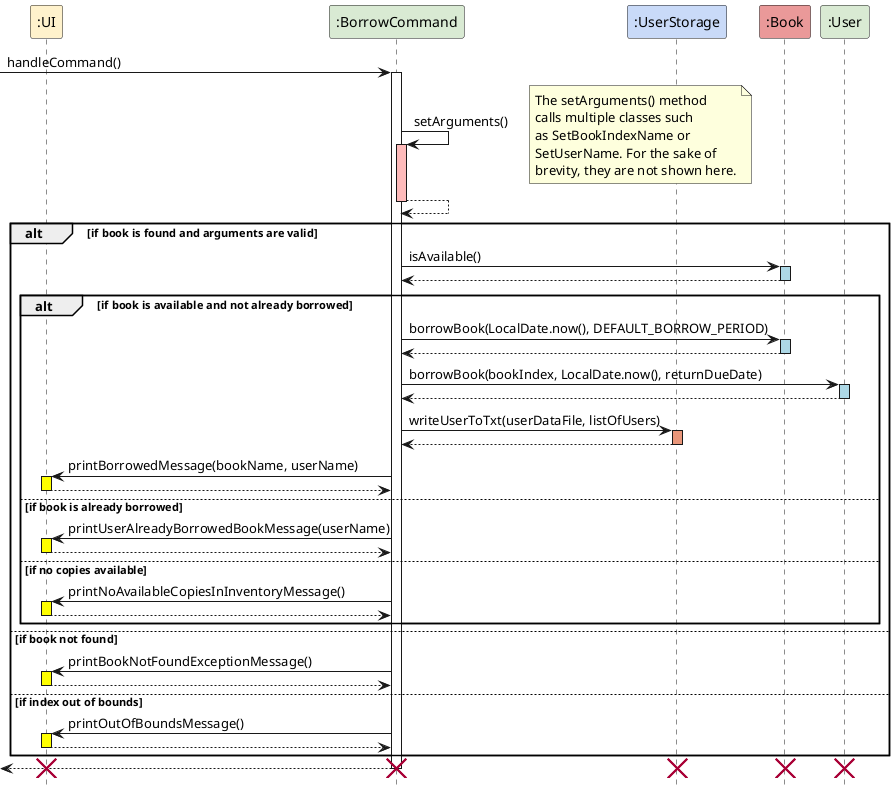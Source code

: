 @startuml
' Define colors using preprocessor directives
!define UI_COLOR #FFF2CC
!define BORROW_COLOR #D9EAD3
!define USERSTORAGE_COLOR #C9DAF8
!define BOOK_COLOR #EA9999
!define USER_COLOR #D9EAD3

hide footbox

participant ":UI" as Ui UI_COLOR
participant ":BorrowCommand" as borCmd BORROW_COLOR
participant ":UserStorage" as uStorage USERSTORAGE_COLOR
participant ":Book" as book BOOK_COLOR
participant ":User" as user USER_COLOR

[-> borCmd : handleCommand()
activate borCmd

borCmd -> borCmd : setArguments()
note right
    The setArguments() method
    calls multiple classes such
    as SetBookIndexName or
    SetUserName. For the sake of
    brevity, they are not shown here.
end note
activate borCmd #FFBBBB
borCmd --> borCmd
deactivate borCmd

alt if book is found and arguments are valid
    borCmd -> book : isAvailable()
    activate book #ADD8E6
    book --> borCmd
    deactivate book

    alt if book is available and not already borrowed
        borCmd -> book : borrowBook(LocalDate.now(), DEFAULT_BORROW_PERIOD)
        activate book #ADD8E6
        book --> borCmd
        deactivate book

        borCmd -> user : borrowBook(bookIndex, LocalDate.now(), returnDueDate)
        activate user #ADD8E6
        user --> borCmd
        deactivate user

        borCmd -> uStorage : writeUserToTxt(userDataFile, listOfUsers)
        activate uStorage #DarkSalmon
        uStorage --> borCmd
        deactivate uStorage
        borCmd -> Ui : printBorrowedMessage(bookName, userName)
        activate Ui #Yellow
        Ui --> borCmd
        deactivate Ui
    else if book is already borrowed
        borCmd -> Ui : printUserAlreadyBorrowedBookMessage(userName)
        activate Ui #Yellow
        Ui --> borCmd
        deactivate Ui
    else if no copies available
        borCmd -> Ui : printNoAvailableCopiesInInventoryMessage()
        activate Ui #Yellow
        Ui --> borCmd
        deactivate Ui
    end
else if book not found
    borCmd -> Ui : printBookNotFoundExceptionMessage()
    activate Ui #Yellow
    Ui --> borCmd
    deactivate Ui


else if index out of bounds
    borCmd -> Ui : printOutOfBoundsMessage()
    activate Ui #Yellow
    Ui --> borCmd
    deactivate Ui

end




[<-- borCmd
destroy Ui
destroy borCmd
destroy uStorage
destroy book
destroy user

deactivate borCmd

destroy borCmd
destroy book
destroy user
destroy uStorage
destroy Ui

@enduml
